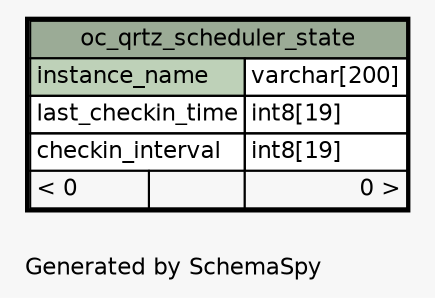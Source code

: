 // dot 2.28.0 on Windows Vista 6.0
// SchemaSpy rev 590
digraph "oneDegreeRelationshipsDiagram" {
  graph [
    rankdir="RL"
    bgcolor="#f7f7f7"
    label="\nGenerated by SchemaSpy"
    labeljust="l"
    nodesep="0.18"
    ranksep="0.46"
    fontname="Helvetica"
    fontsize="11"
  ];
  node [
    fontname="Helvetica"
    fontsize="11"
    shape="plaintext"
  ];
  edge [
    arrowsize="0.8"
  ];
  "oc_qrtz_scheduler_state" [
    label=<
    <TABLE BORDER="2" CELLBORDER="1" CELLSPACING="0" BGCOLOR="#ffffff">
      <TR><TD COLSPAN="3" BGCOLOR="#9bab96" ALIGN="CENTER">oc_qrtz_scheduler_state</TD></TR>
      <TR><TD PORT="instance_name" COLSPAN="2" BGCOLOR="#bed1b8" ALIGN="LEFT">instance_name</TD><TD PORT="instance_name.type" ALIGN="LEFT">varchar[200]</TD></TR>
      <TR><TD PORT="last_checkin_time" COLSPAN="2" ALIGN="LEFT">last_checkin_time</TD><TD PORT="last_checkin_time.type" ALIGN="LEFT">int8[19]</TD></TR>
      <TR><TD PORT="checkin_interval" COLSPAN="2" ALIGN="LEFT">checkin_interval</TD><TD PORT="checkin_interval.type" ALIGN="LEFT">int8[19]</TD></TR>
      <TR><TD ALIGN="LEFT" BGCOLOR="#f7f7f7">&lt; 0</TD><TD ALIGN="RIGHT" BGCOLOR="#f7f7f7">  </TD><TD ALIGN="RIGHT" BGCOLOR="#f7f7f7">0 &gt;</TD></TR>
    </TABLE>>
    URL="oc_qrtz_scheduler_state.html"
    tooltip="oc_qrtz_scheduler_state"
  ];
}
